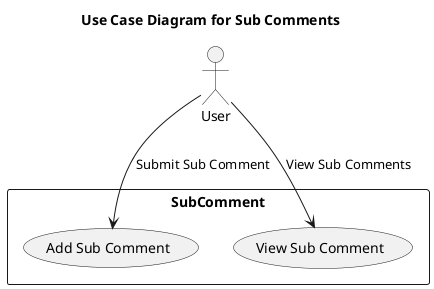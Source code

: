 @startuml
title Use Case Diagram for Sub Comments

actor User

rectangle "SubComment" {
    usecase "Add Sub Comment" as UC1
    usecase "View Sub Comment" as UC2
}

User --> UC1 : "Submit Sub Comment"
User --> UC2 : "View Sub Comments"


@enduml